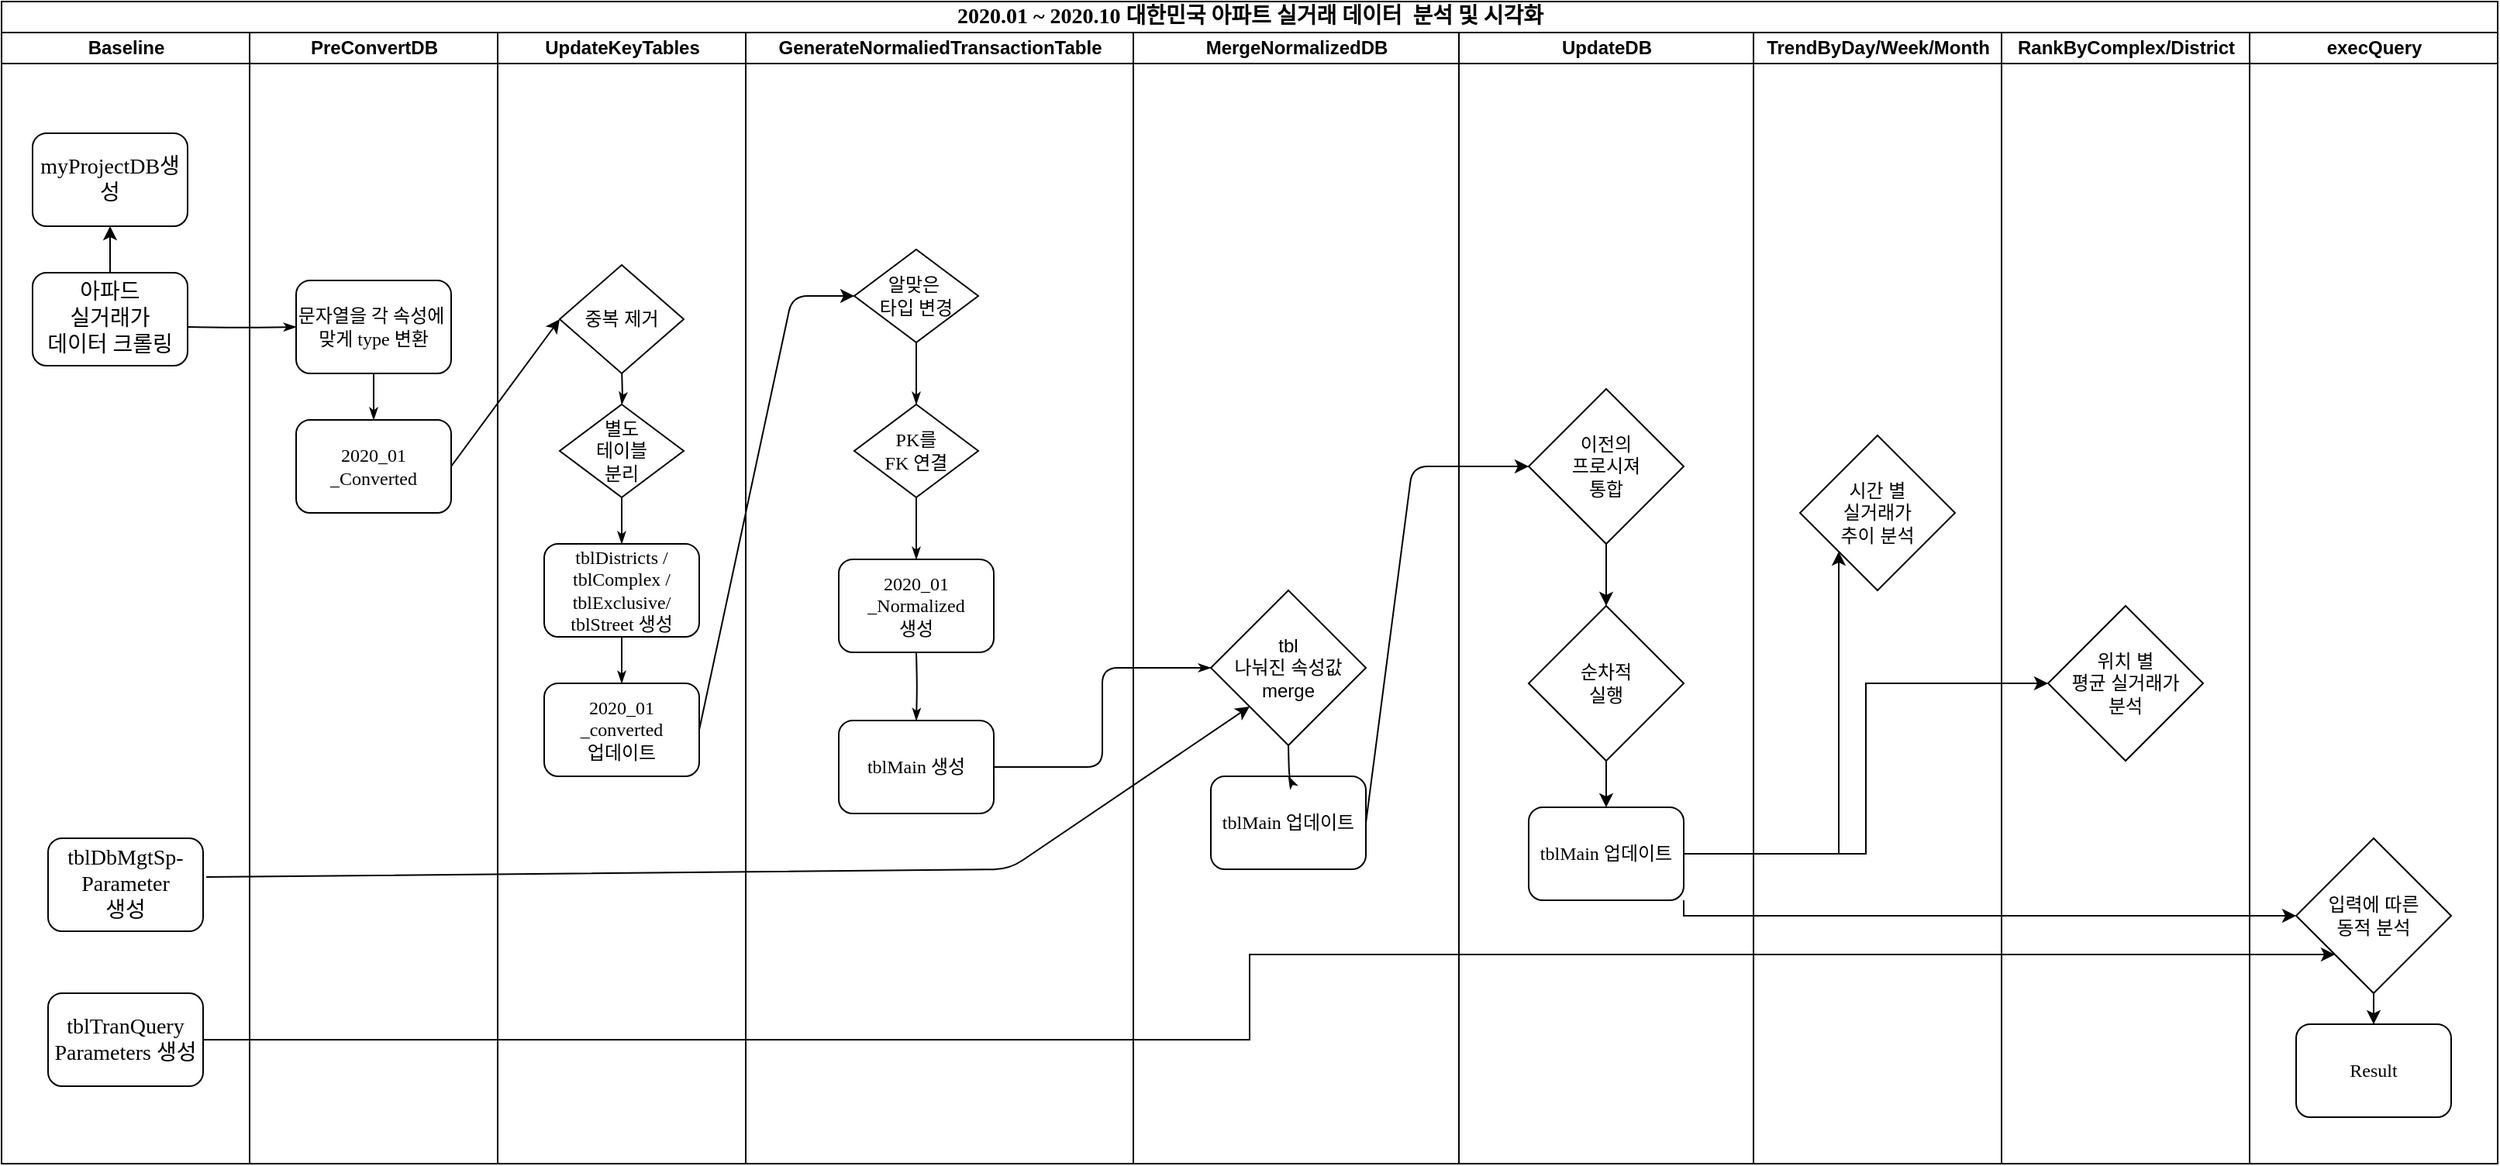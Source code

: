 <mxfile version="13.7.9" type="device"><diagram id="prtHgNgQTEPvFCAcTncT" name="Page-1"><mxGraphModel dx="1708" dy="-347" grid="1" gridSize="10" guides="1" tooltips="1" connect="1" arrows="1" fold="1" page="1" pageScale="1" pageWidth="827" pageHeight="1169" math="0" shadow="0"><root><mxCell id="0"/><mxCell id="1" parent="0"/><mxCell id="NsAoJWDf4qouX27D7xSw-89" value="&lt;font style=&quot;font-size: 14px&quot;&gt;2020.01 ~ 2020.10 대한민국 아파트 실거래 데이터&amp;nbsp; 분석 및 시각화&lt;/font&gt;" style="swimlane;html=1;childLayout=stackLayout;startSize=20;rounded=0;shadow=0;labelBackgroundColor=none;strokeWidth=1;fontFamily=Verdana;fontSize=8;align=center;" vertex="1" parent="1"><mxGeometry x="120" y="1300" width="1610" height="750" as="geometry"/></mxCell><mxCell id="NsAoJWDf4qouX27D7xSw-90" value="Baseline" style="swimlane;html=1;startSize=20;" vertex="1" parent="NsAoJWDf4qouX27D7xSw-89"><mxGeometry y="20" width="160" height="730" as="geometry"/></mxCell><mxCell id="NsAoJWDf4qouX27D7xSw-91" value="&lt;font style=&quot;font-size: 14px&quot;&gt;myProjectDB생성&lt;/font&gt;" style="rounded=1;whiteSpace=wrap;html=1;shadow=0;labelBackgroundColor=none;strokeWidth=1;fontFamily=Verdana;fontSize=8;align=center;" vertex="1" parent="NsAoJWDf4qouX27D7xSw-90"><mxGeometry x="20" y="65" width="100" height="60" as="geometry"/></mxCell><mxCell id="NsAoJWDf4qouX27D7xSw-92" value="&lt;font style=&quot;font-size: 14px&quot;&gt;아파드 &lt;br&gt;실거래가 &lt;br&gt;데이터 크롤링&lt;/font&gt;" style="rounded=1;whiteSpace=wrap;html=1;shadow=0;labelBackgroundColor=none;strokeWidth=1;fontFamily=Verdana;fontSize=8;align=center;" vertex="1" parent="NsAoJWDf4qouX27D7xSw-90"><mxGeometry x="20" y="155" width="100" height="60" as="geometry"/></mxCell><mxCell id="NsAoJWDf4qouX27D7xSw-140" style="edgeStyle=orthogonalEdgeStyle;rounded=0;orthogonalLoop=1;jettySize=auto;html=1;exitX=0.5;exitY=0;exitDx=0;exitDy=0;" edge="1" parent="NsAoJWDf4qouX27D7xSw-90" source="NsAoJWDf4qouX27D7xSw-92" target="NsAoJWDf4qouX27D7xSw-91"><mxGeometry relative="1" as="geometry"><mxPoint x="70.286" y="140" as="targetPoint"/></mxGeometry></mxCell><mxCell id="NsAoJWDf4qouX27D7xSw-141" value="&lt;span style=&quot;font-size: 14px&quot;&gt;tblDbMgtSp-&lt;br&gt;Parameter &lt;br&gt;생성&lt;/span&gt;" style="rounded=1;whiteSpace=wrap;html=1;shadow=0;labelBackgroundColor=none;strokeWidth=1;fontFamily=Verdana;fontSize=8;align=center;" vertex="1" parent="NsAoJWDf4qouX27D7xSw-90"><mxGeometry x="30" y="520" width="100" height="60" as="geometry"/></mxCell><mxCell id="NsAoJWDf4qouX27D7xSw-142" value="&lt;span style=&quot;font-size: 14px&quot;&gt;tblTranQuery&lt;br&gt;Parameters 생성&lt;/span&gt;" style="rounded=1;whiteSpace=wrap;html=1;shadow=0;labelBackgroundColor=none;strokeWidth=1;fontFamily=Verdana;fontSize=8;align=center;" vertex="1" parent="NsAoJWDf4qouX27D7xSw-90"><mxGeometry x="30" y="620" width="100" height="60" as="geometry"/></mxCell><mxCell id="NsAoJWDf4qouX27D7xSw-103" style="edgeStyle=orthogonalEdgeStyle;rounded=1;html=1;labelBackgroundColor=none;startArrow=none;startFill=0;startSize=5;endArrow=classicThin;endFill=1;endSize=5;jettySize=auto;orthogonalLoop=1;strokeWidth=1;fontFamily=Verdana;fontSize=8;entryX=0;entryY=0.5;entryDx=0;entryDy=0;" edge="1" parent="NsAoJWDf4qouX27D7xSw-89" source="NsAoJWDf4qouX27D7xSw-119" target="NsAoJWDf4qouX27D7xSw-207"><mxGeometry relative="1" as="geometry"><mxPoint x="760" y="450" as="targetPoint"/></mxGeometry></mxCell><mxCell id="NsAoJWDf4qouX27D7xSw-94" style="edgeStyle=orthogonalEdgeStyle;rounded=1;html=1;labelBackgroundColor=none;startArrow=none;startFill=0;startSize=5;endArrow=classicThin;endFill=1;endSize=5;jettySize=auto;orthogonalLoop=1;strokeWidth=1;fontFamily=Verdana;fontSize=8" edge="1" parent="NsAoJWDf4qouX27D7xSw-89" target="NsAoJWDf4qouX27D7xSw-110"><mxGeometry relative="1" as="geometry"><mxPoint x="120" y="210.0" as="sourcePoint"/></mxGeometry></mxCell><mxCell id="NsAoJWDf4qouX27D7xSw-109" value="PreConvertDB" style="swimlane;html=1;startSize=20;" vertex="1" parent="NsAoJWDf4qouX27D7xSw-89"><mxGeometry x="160" y="20" width="160" height="730" as="geometry"/></mxCell><mxCell id="NsAoJWDf4qouX27D7xSw-110" value="&lt;font style=&quot;font-size: 12px&quot;&gt;문자열을 각 속성에&amp;nbsp;&lt;br&gt;맞게 type 변환&lt;/font&gt;" style="rounded=1;whiteSpace=wrap;html=1;shadow=0;labelBackgroundColor=none;strokeWidth=1;fontFamily=Verdana;fontSize=8;align=center;" vertex="1" parent="NsAoJWDf4qouX27D7xSw-109"><mxGeometry x="30" y="160" width="100" height="60" as="geometry"/></mxCell><mxCell id="NsAoJWDf4qouX27D7xSw-151" value="&lt;font style=&quot;font-size: 12px&quot;&gt;2020_01&lt;br&gt;_Converted&lt;/font&gt;" style="rounded=1;whiteSpace=wrap;html=1;shadow=0;labelBackgroundColor=none;strokeWidth=1;fontFamily=Verdana;fontSize=8;align=center;" vertex="1" parent="NsAoJWDf4qouX27D7xSw-109"><mxGeometry x="30" y="250" width="100" height="60" as="geometry"/></mxCell><mxCell id="NsAoJWDf4qouX27D7xSw-152" style="edgeStyle=orthogonalEdgeStyle;rounded=1;html=1;labelBackgroundColor=none;startArrow=none;startFill=0;startSize=5;endArrow=classicThin;endFill=1;endSize=5;jettySize=auto;orthogonalLoop=1;strokeWidth=1;fontFamily=Verdana;fontSize=8;exitX=0.5;exitY=1;exitDx=0;exitDy=0;entryX=0.5;entryY=0;entryDx=0;entryDy=0;" edge="1" parent="NsAoJWDf4qouX27D7xSw-109" source="NsAoJWDf4qouX27D7xSw-110" target="NsAoJWDf4qouX27D7xSw-151"><mxGeometry relative="1" as="geometry"><mxPoint x="250.034" y="225" as="sourcePoint"/><mxPoint x="80" y="240" as="targetPoint"/></mxGeometry></mxCell><mxCell id="NsAoJWDf4qouX27D7xSw-111" value="UpdateKeyTables" style="swimlane;html=1;startSize=20;" vertex="1" parent="NsAoJWDf4qouX27D7xSw-89"><mxGeometry x="320" y="20" width="160" height="730" as="geometry"/></mxCell><mxCell id="NsAoJWDf4qouX27D7xSw-147" value="&lt;font style=&quot;font-size: 12px&quot;&gt;tblDistricts / tblComplex / tblExclusive/&lt;br&gt;tblStreet 생성&lt;/font&gt;" style="rounded=1;whiteSpace=wrap;html=1;shadow=0;labelBackgroundColor=none;strokeWidth=1;fontFamily=Verdana;fontSize=8;align=center;" vertex="1" parent="NsAoJWDf4qouX27D7xSw-111"><mxGeometry x="30" y="330" width="100" height="60" as="geometry"/></mxCell><mxCell id="NsAoJWDf4qouX27D7xSw-113" value="&lt;font style=&quot;font-size: 12px&quot;&gt;별도 &lt;br&gt;테이블&lt;br&gt;분리&lt;/font&gt;" style="rhombus;whiteSpace=wrap;html=1;rounded=0;shadow=0;labelBackgroundColor=none;strokeWidth=1;fontFamily=Verdana;fontSize=8;align=center;" vertex="1" parent="NsAoJWDf4qouX27D7xSw-111"><mxGeometry x="40" y="240" width="80" height="60" as="geometry"/></mxCell><mxCell id="NsAoJWDf4qouX27D7xSw-115" style="edgeStyle=orthogonalEdgeStyle;rounded=1;html=1;labelBackgroundColor=none;startArrow=none;startFill=0;startSize=5;endArrow=classicThin;endFill=1;endSize=5;jettySize=auto;orthogonalLoop=1;strokeWidth=1;fontFamily=Verdana;fontSize=8" edge="1" parent="NsAoJWDf4qouX27D7xSw-111" target="NsAoJWDf4qouX27D7xSw-113"><mxGeometry relative="1" as="geometry"><mxPoint x="80" y="215" as="sourcePoint"/></mxGeometry></mxCell><mxCell id="NsAoJWDf4qouX27D7xSw-149" style="edgeStyle=orthogonalEdgeStyle;rounded=1;html=1;labelBackgroundColor=none;startArrow=none;startFill=0;startSize=5;endArrow=classicThin;endFill=1;endSize=5;jettySize=auto;orthogonalLoop=1;strokeWidth=1;fontFamily=Verdana;fontSize=8;entryX=0.5;entryY=0;entryDx=0;entryDy=0;exitX=0.5;exitY=1;exitDx=0;exitDy=0;" edge="1" parent="NsAoJWDf4qouX27D7xSw-111" source="NsAoJWDf4qouX27D7xSw-113" target="NsAoJWDf4qouX27D7xSw-147"><mxGeometry relative="1" as="geometry"><mxPoint x="90.034" y="225" as="sourcePoint"/><mxPoint x="90.034" y="250.026" as="targetPoint"/></mxGeometry></mxCell><mxCell id="NsAoJWDf4qouX27D7xSw-154" value="중복 제거" style="rhombus;whiteSpace=wrap;html=1;" vertex="1" parent="NsAoJWDf4qouX27D7xSw-111"><mxGeometry x="40" y="150" width="80" height="70" as="geometry"/></mxCell><mxCell id="NsAoJWDf4qouX27D7xSw-156" value="&lt;font style=&quot;font-size: 12px&quot;&gt;2020_01&lt;br&gt;_converted&lt;br&gt;업데이트&lt;/font&gt;" style="rounded=1;whiteSpace=wrap;html=1;shadow=0;labelBackgroundColor=none;strokeWidth=1;fontFamily=Verdana;fontSize=8;align=center;" vertex="1" parent="NsAoJWDf4qouX27D7xSw-111"><mxGeometry x="30" y="420" width="100" height="60" as="geometry"/></mxCell><mxCell id="NsAoJWDf4qouX27D7xSw-157" style="edgeStyle=orthogonalEdgeStyle;rounded=1;html=1;labelBackgroundColor=none;startArrow=none;startFill=0;startSize=5;endArrow=classicThin;endFill=1;endSize=5;jettySize=auto;orthogonalLoop=1;strokeWidth=1;fontFamily=Verdana;fontSize=8;entryX=0.5;entryY=0;entryDx=0;entryDy=0;exitX=0.5;exitY=1;exitDx=0;exitDy=0;" edge="1" parent="NsAoJWDf4qouX27D7xSw-111" target="NsAoJWDf4qouX27D7xSw-156"><mxGeometry relative="1" as="geometry"><mxPoint x="80" y="390" as="sourcePoint"/><mxPoint x="-349.966" y="-979.974" as="targetPoint"/></mxGeometry></mxCell><mxCell id="NsAoJWDf4qouX27D7xSw-116" value="GenerateNormaliedTransactionTable" style="swimlane;html=1;startSize=20;" vertex="1" parent="NsAoJWDf4qouX27D7xSw-89"><mxGeometry x="480" y="20" width="250" height="730" as="geometry"/></mxCell><mxCell id="NsAoJWDf4qouX27D7xSw-123" style="edgeStyle=orthogonalEdgeStyle;rounded=1;html=1;labelBackgroundColor=none;startArrow=none;startFill=0;startSize=5;endArrow=classicThin;endFill=1;endSize=5;jettySize=auto;orthogonalLoop=1;strokeWidth=1;fontFamily=Verdana;fontSize=8" edge="1" parent="NsAoJWDf4qouX27D7xSw-116" target="NsAoJWDf4qouX27D7xSw-119"><mxGeometry relative="1" as="geometry"><mxPoint x="110" y="400" as="sourcePoint"/></mxGeometry></mxCell><mxCell id="NsAoJWDf4qouX27D7xSw-143" value="&lt;font style=&quot;font-size: 12px&quot;&gt;PK를 &lt;br&gt;FK 연결&lt;/font&gt;" style="rhombus;whiteSpace=wrap;html=1;rounded=0;shadow=0;labelBackgroundColor=none;strokeWidth=1;fontFamily=Verdana;fontSize=8;align=center;" vertex="1" parent="NsAoJWDf4qouX27D7xSw-116"><mxGeometry x="70" y="240" width="80" height="60" as="geometry"/></mxCell><mxCell id="NsAoJWDf4qouX27D7xSw-119" value="&lt;font style=&quot;font-size: 12px&quot;&gt;tblMain 생성&lt;/font&gt;" style="rounded=1;whiteSpace=wrap;html=1;shadow=0;labelBackgroundColor=none;strokeWidth=1;fontFamily=Verdana;fontSize=8;align=center;" vertex="1" parent="NsAoJWDf4qouX27D7xSw-116"><mxGeometry x="60" y="444" width="100" height="60" as="geometry"/></mxCell><mxCell id="NsAoJWDf4qouX27D7xSw-205" style="edgeStyle=orthogonalEdgeStyle;rounded=1;html=1;labelBackgroundColor=none;startArrow=none;startFill=0;startSize=5;endArrow=classicThin;endFill=1;endSize=5;jettySize=auto;orthogonalLoop=1;strokeWidth=1;fontFamily=Verdana;fontSize=8;exitX=0.5;exitY=1;exitDx=0;exitDy=0;" edge="1" parent="NsAoJWDf4qouX27D7xSw-116" source="NsAoJWDf4qouX27D7xSw-143"><mxGeometry relative="1" as="geometry"><mxPoint x="120" y="390" as="sourcePoint"/><mxPoint x="110" y="340" as="targetPoint"/></mxGeometry></mxCell><mxCell id="NsAoJWDf4qouX27D7xSw-206" value="&lt;font style=&quot;font-size: 12px&quot;&gt;2020_01&lt;br&gt;_Normalized&lt;br&gt;생성&lt;/font&gt;" style="rounded=1;whiteSpace=wrap;html=1;shadow=0;labelBackgroundColor=none;strokeWidth=1;fontFamily=Verdana;fontSize=8;align=center;" vertex="1" parent="NsAoJWDf4qouX27D7xSw-116"><mxGeometry x="60" y="340" width="100" height="60" as="geometry"/></mxCell><mxCell id="NsAoJWDf4qouX27D7xSw-209" value="&lt;font style=&quot;font-size: 12px&quot;&gt;알맞은&amp;nbsp;&lt;br&gt;타입 변경&lt;/font&gt;" style="rhombus;whiteSpace=wrap;html=1;rounded=0;shadow=0;labelBackgroundColor=none;strokeWidth=1;fontFamily=Verdana;fontSize=8;align=center;" vertex="1" parent="NsAoJWDf4qouX27D7xSw-116"><mxGeometry x="70" y="140" width="80" height="60" as="geometry"/></mxCell><mxCell id="NsAoJWDf4qouX27D7xSw-210" style="edgeStyle=orthogonalEdgeStyle;rounded=1;html=1;labelBackgroundColor=none;startArrow=none;startFill=0;startSize=5;endArrow=classicThin;endFill=1;endSize=5;jettySize=auto;orthogonalLoop=1;strokeWidth=1;fontFamily=Verdana;fontSize=8;exitX=0.5;exitY=1;exitDx=0;exitDy=0;entryX=0.5;entryY=0;entryDx=0;entryDy=0;" edge="1" parent="NsAoJWDf4qouX27D7xSw-116" source="NsAoJWDf4qouX27D7xSw-209" target="NsAoJWDf4qouX27D7xSw-143"><mxGeometry relative="1" as="geometry"><mxPoint x="120" y="310" as="sourcePoint"/><mxPoint x="120" y="350" as="targetPoint"/></mxGeometry></mxCell><mxCell id="NsAoJWDf4qouX27D7xSw-125" value="MergeNormalizedDB" style="swimlane;html=1;startSize=20;" vertex="1" parent="NsAoJWDf4qouX27D7xSw-89"><mxGeometry x="730" y="20" width="210" height="730" as="geometry"/></mxCell><mxCell id="NsAoJWDf4qouX27D7xSw-207" value="tbl &lt;br&gt;나눠진 속성값 merge" style="rhombus;whiteSpace=wrap;html=1;" vertex="1" parent="NsAoJWDf4qouX27D7xSw-125"><mxGeometry x="50" y="360" width="100" height="100" as="geometry"/></mxCell><mxCell id="NsAoJWDf4qouX27D7xSw-127" value="&lt;font style=&quot;font-size: 12px&quot;&gt;tblMain 업데이트&lt;/font&gt;" style="rounded=1;whiteSpace=wrap;html=1;shadow=0;labelBackgroundColor=none;strokeWidth=1;fontFamily=Verdana;fontSize=8;align=center;" vertex="1" parent="NsAoJWDf4qouX27D7xSw-125"><mxGeometry x="50" y="480" width="100" height="60" as="geometry"/></mxCell><mxCell id="NsAoJWDf4qouX27D7xSw-130" style="edgeStyle=orthogonalEdgeStyle;rounded=1;html=1;labelBackgroundColor=none;startArrow=none;startFill=0;startSize=5;endArrow=classicThin;endFill=1;endSize=5;jettySize=auto;orthogonalLoop=1;strokeWidth=1;fontFamily=Verdana;fontSize=8" edge="1" parent="NsAoJWDf4qouX27D7xSw-125" target="NsAoJWDf4qouX27D7xSw-127"><mxGeometry relative="1" as="geometry"><mxPoint x="100" y="460" as="sourcePoint"/></mxGeometry></mxCell><mxCell id="NsAoJWDf4qouX27D7xSw-132" value="UpdateDB" style="swimlane;html=1;startSize=20;" vertex="1" parent="NsAoJWDf4qouX27D7xSw-89"><mxGeometry x="940" y="20" width="190" height="730" as="geometry"/></mxCell><mxCell id="NsAoJWDf4qouX27D7xSw-211" value="이전의 &lt;br&gt;프로시져 &lt;br&gt;통합" style="rhombus;whiteSpace=wrap;html=1;" vertex="1" parent="NsAoJWDf4qouX27D7xSw-132"><mxGeometry x="45" y="230" width="100" height="100" as="geometry"/></mxCell><mxCell id="NsAoJWDf4qouX27D7xSw-214" value="" style="edgeStyle=orthogonalEdgeStyle;rounded=0;orthogonalLoop=1;jettySize=auto;html=1;" edge="1" parent="NsAoJWDf4qouX27D7xSw-132" source="NsAoJWDf4qouX27D7xSw-211" target="NsAoJWDf4qouX27D7xSw-213"><mxGeometry relative="1" as="geometry"/></mxCell><mxCell id="NsAoJWDf4qouX27D7xSw-213" value="순차적&lt;br&gt;실행" style="rhombus;whiteSpace=wrap;html=1;" vertex="1" parent="NsAoJWDf4qouX27D7xSw-132"><mxGeometry x="45" y="370" width="100" height="100" as="geometry"/></mxCell><mxCell id="NsAoJWDf4qouX27D7xSw-215" value="&lt;font style=&quot;font-size: 12px&quot;&gt;tblMain 업데이트&lt;/font&gt;" style="rounded=1;whiteSpace=wrap;html=1;shadow=0;labelBackgroundColor=none;strokeWidth=1;fontFamily=Verdana;fontSize=8;align=center;" vertex="1" parent="NsAoJWDf4qouX27D7xSw-132"><mxGeometry x="45" y="500" width="100" height="60" as="geometry"/></mxCell><mxCell id="NsAoJWDf4qouX27D7xSw-216" value="" style="endArrow=classic;html=1;entryX=0.5;entryY=0;entryDx=0;entryDy=0;exitX=0.5;exitY=1;exitDx=0;exitDy=0;" edge="1" parent="NsAoJWDf4qouX27D7xSw-132" source="NsAoJWDf4qouX27D7xSw-213" target="NsAoJWDf4qouX27D7xSw-215"><mxGeometry width="50" height="50" relative="1" as="geometry"><mxPoint x="-80" y="540" as="sourcePoint"/><mxPoint x="-30" y="490" as="targetPoint"/></mxGeometry></mxCell><mxCell id="NsAoJWDf4qouX27D7xSw-134" value="TrendByDay/Week/Month" style="swimlane;html=1;startSize=20;" vertex="1" parent="NsAoJWDf4qouX27D7xSw-89"><mxGeometry x="1130" y="20" width="160" height="730" as="geometry"/></mxCell><mxCell id="NsAoJWDf4qouX27D7xSw-217" value="시간 별&lt;br&gt;실거래가&lt;br&gt;추이 분석" style="rhombus;whiteSpace=wrap;html=1;" vertex="1" parent="NsAoJWDf4qouX27D7xSw-134"><mxGeometry x="30" y="260" width="100" height="100" as="geometry"/></mxCell><mxCell id="NsAoJWDf4qouX27D7xSw-136" value="RankByComplex/District" style="swimlane;html=1;startSize=20;" vertex="1" parent="NsAoJWDf4qouX27D7xSw-89"><mxGeometry x="1290" y="20" width="160" height="730" as="geometry"/></mxCell><mxCell id="NsAoJWDf4qouX27D7xSw-218" value="위치 별&lt;br&gt;평균 실거래가&lt;br&gt;분석" style="rhombus;whiteSpace=wrap;html=1;" vertex="1" parent="NsAoJWDf4qouX27D7xSw-136"><mxGeometry x="30" y="370" width="100" height="100" as="geometry"/></mxCell><mxCell id="NsAoJWDf4qouX27D7xSw-138" value="execQuery" style="swimlane;html=1;startSize=20;" vertex="1" parent="NsAoJWDf4qouX27D7xSw-89"><mxGeometry x="1450" y="20" width="160" height="730" as="geometry"/></mxCell><mxCell id="NsAoJWDf4qouX27D7xSw-221" value="입력에 따른 &lt;br&gt;동적 분석" style="rhombus;whiteSpace=wrap;html=1;" vertex="1" parent="NsAoJWDf4qouX27D7xSw-138"><mxGeometry x="30" y="520" width="100" height="100" as="geometry"/></mxCell><mxCell id="NsAoJWDf4qouX27D7xSw-139" value="&lt;font style=&quot;font-size: 12px&quot;&gt;Result&lt;/font&gt;" style="rounded=1;whiteSpace=wrap;html=1;shadow=0;labelBackgroundColor=none;strokeWidth=1;fontFamily=Verdana;fontSize=8;align=center;" vertex="1" parent="NsAoJWDf4qouX27D7xSw-138"><mxGeometry x="30" y="640" width="100" height="60" as="geometry"/></mxCell><mxCell id="NsAoJWDf4qouX27D7xSw-222" style="edgeStyle=orthogonalEdgeStyle;rounded=0;orthogonalLoop=1;jettySize=auto;html=1;exitX=0.5;exitY=1;exitDx=0;exitDy=0;" edge="1" parent="NsAoJWDf4qouX27D7xSw-138" source="NsAoJWDf4qouX27D7xSw-221" target="NsAoJWDf4qouX27D7xSw-139"><mxGeometry relative="1" as="geometry"/></mxCell><mxCell id="NsAoJWDf4qouX27D7xSw-155" value="" style="endArrow=classic;html=1;exitX=1;exitY=0.5;exitDx=0;exitDy=0;entryX=0;entryY=0.5;entryDx=0;entryDy=0;" edge="1" parent="NsAoJWDf4qouX27D7xSw-89" source="NsAoJWDf4qouX27D7xSw-151" target="NsAoJWDf4qouX27D7xSw-154"><mxGeometry width="50" height="50" relative="1" as="geometry"><mxPoint x="400" y="300" as="sourcePoint"/><mxPoint x="450" y="250" as="targetPoint"/></mxGeometry></mxCell><mxCell id="NsAoJWDf4qouX27D7xSw-204" value="" style="endArrow=classic;html=1;exitX=1;exitY=0.5;exitDx=0;exitDy=0;entryX=0;entryY=0.5;entryDx=0;entryDy=0;" edge="1" parent="NsAoJWDf4qouX27D7xSw-89" source="NsAoJWDf4qouX27D7xSw-156" target="NsAoJWDf4qouX27D7xSw-209"><mxGeometry width="50" height="50" relative="1" as="geometry"><mxPoint x="300.0" y="310" as="sourcePoint"/><mxPoint x="540" y="190" as="targetPoint"/><Array as="points"><mxPoint x="510" y="190"/></Array></mxGeometry></mxCell><mxCell id="NsAoJWDf4qouX27D7xSw-208" value="" style="endArrow=classic;html=1;exitX=1.02;exitY=0.417;exitDx=0;exitDy=0;exitPerimeter=0;entryX=0;entryY=1;entryDx=0;entryDy=0;" edge="1" parent="NsAoJWDf4qouX27D7xSw-89" source="NsAoJWDf4qouX27D7xSw-141" target="NsAoJWDf4qouX27D7xSw-207"><mxGeometry width="50" height="50" relative="1" as="geometry"><mxPoint x="210" y="600" as="sourcePoint"/><mxPoint x="260" y="550" as="targetPoint"/><Array as="points"><mxPoint x="650" y="560"/></Array></mxGeometry></mxCell><mxCell id="NsAoJWDf4qouX27D7xSw-212" value="" style="endArrow=classic;html=1;entryX=0;entryY=0.5;entryDx=0;entryDy=0;exitX=1;exitY=0.5;exitDx=0;exitDy=0;" edge="1" parent="NsAoJWDf4qouX27D7xSw-89" source="NsAoJWDf4qouX27D7xSw-127" target="NsAoJWDf4qouX27D7xSw-211"><mxGeometry width="50" height="50" relative="1" as="geometry"><mxPoint x="860" y="550" as="sourcePoint"/><mxPoint x="910" y="500" as="targetPoint"/><Array as="points"><mxPoint x="910" y="300"/></Array></mxGeometry></mxCell><mxCell id="NsAoJWDf4qouX27D7xSw-219" style="edgeStyle=orthogonalEdgeStyle;rounded=0;orthogonalLoop=1;jettySize=auto;html=1;exitX=1;exitY=0.5;exitDx=0;exitDy=0;entryX=0;entryY=1;entryDx=0;entryDy=0;" edge="1" parent="NsAoJWDf4qouX27D7xSw-89" source="NsAoJWDf4qouX27D7xSw-215" target="NsAoJWDf4qouX27D7xSw-217"><mxGeometry relative="1" as="geometry"/></mxCell><mxCell id="NsAoJWDf4qouX27D7xSw-220" style="edgeStyle=orthogonalEdgeStyle;rounded=0;orthogonalLoop=1;jettySize=auto;html=1;exitX=1;exitY=0.5;exitDx=0;exitDy=0;entryX=0;entryY=0.5;entryDx=0;entryDy=0;" edge="1" parent="NsAoJWDf4qouX27D7xSw-89" source="NsAoJWDf4qouX27D7xSw-215" target="NsAoJWDf4qouX27D7xSw-218"><mxGeometry relative="1" as="geometry"/></mxCell><mxCell id="NsAoJWDf4qouX27D7xSw-223" style="edgeStyle=orthogonalEdgeStyle;rounded=0;orthogonalLoop=1;jettySize=auto;html=1;exitX=1;exitY=1;exitDx=0;exitDy=0;entryX=0;entryY=0.5;entryDx=0;entryDy=0;" edge="1" parent="NsAoJWDf4qouX27D7xSw-89" source="NsAoJWDf4qouX27D7xSw-215" target="NsAoJWDf4qouX27D7xSw-221"><mxGeometry relative="1" as="geometry"><Array as="points"><mxPoint x="1085" y="590"/><mxPoint x="1480" y="590"/></Array></mxGeometry></mxCell><mxCell id="NsAoJWDf4qouX27D7xSw-224" style="edgeStyle=orthogonalEdgeStyle;rounded=0;orthogonalLoop=1;jettySize=auto;html=1;exitX=1;exitY=0.5;exitDx=0;exitDy=0;entryX=0;entryY=1;entryDx=0;entryDy=0;" edge="1" parent="NsAoJWDf4qouX27D7xSw-89" source="NsAoJWDf4qouX27D7xSw-142" target="NsAoJWDf4qouX27D7xSw-221"><mxGeometry relative="1" as="geometry"><mxPoint x="1060" y="670" as="targetPoint"/></mxGeometry></mxCell></root></mxGraphModel></diagram></mxfile>